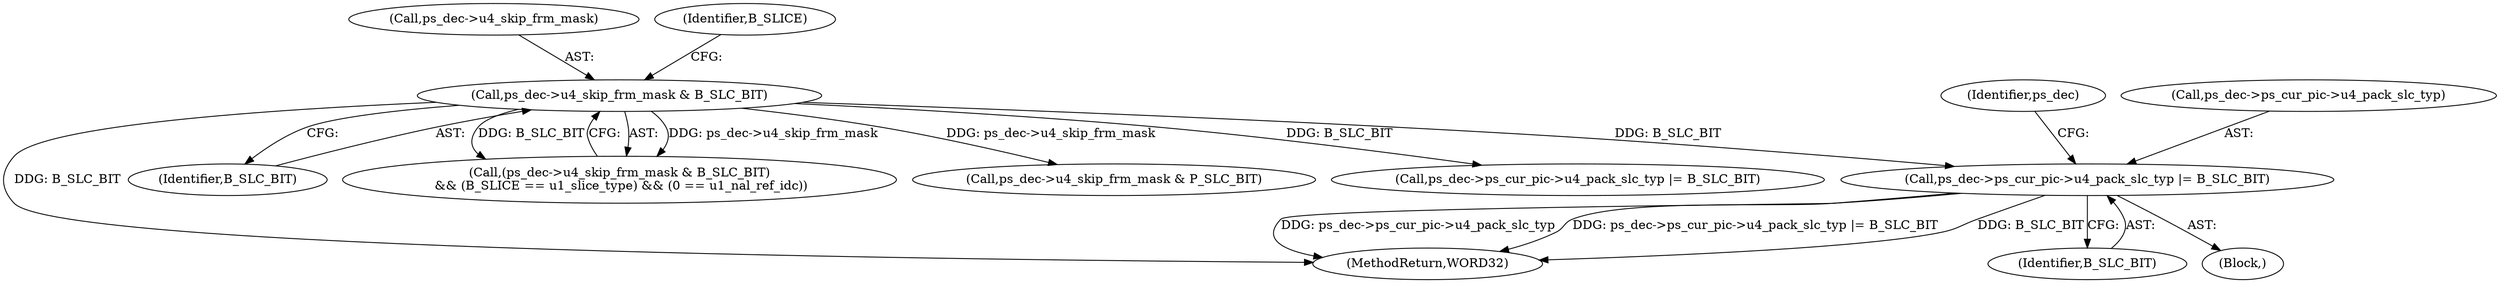 digraph "0_Android_9a00f562a612d56e7b2b989d168647db900ba6cf_0@pointer" {
"1001844" [label="(Call,ps_dec->ps_cur_pic->u4_pack_slc_typ |= B_SLC_BIT)"];
"1001814" [label="(Call,ps_dec->u4_skip_frm_mask & B_SLC_BIT)"];
"1001844" [label="(Call,ps_dec->ps_cur_pic->u4_pack_slc_typ |= B_SLC_BIT)"];
"1001815" [label="(Call,ps_dec->u4_skip_frm_mask)"];
"1001813" [label="(Call,(ps_dec->u4_skip_frm_mask & B_SLC_BIT)\n && (B_SLICE == u1_slice_type) && (0 == u1_nal_ref_idc))"];
"1002568" [label="(MethodReturn,WORD32)"];
"1001821" [label="(Identifier,B_SLICE)"];
"1001853" [label="(Identifier,ps_dec)"];
"1001814" [label="(Call,ps_dec->u4_skip_frm_mask & B_SLC_BIT)"];
"1001850" [label="(Identifier,B_SLC_BIT)"];
"1001818" [label="(Identifier,B_SLC_BIT)"];
"1001829" [label="(Call,ps_dec->u4_skip_frm_mask & P_SLC_BIT)"];
"1002465" [label="(Call,ps_dec->ps_cur_pic->u4_pack_slc_typ |= B_SLC_BIT)"];
"1001843" [label="(Block,)"];
"1001845" [label="(Call,ps_dec->ps_cur_pic->u4_pack_slc_typ)"];
"1001844" -> "1001843"  [label="AST: "];
"1001844" -> "1001850"  [label="CFG: "];
"1001845" -> "1001844"  [label="AST: "];
"1001850" -> "1001844"  [label="AST: "];
"1001853" -> "1001844"  [label="CFG: "];
"1001844" -> "1002568"  [label="DDG: B_SLC_BIT"];
"1001844" -> "1002568"  [label="DDG: ps_dec->ps_cur_pic->u4_pack_slc_typ"];
"1001844" -> "1002568"  [label="DDG: ps_dec->ps_cur_pic->u4_pack_slc_typ |= B_SLC_BIT"];
"1001814" -> "1001844"  [label="DDG: B_SLC_BIT"];
"1001814" -> "1001813"  [label="AST: "];
"1001814" -> "1001818"  [label="CFG: "];
"1001815" -> "1001814"  [label="AST: "];
"1001818" -> "1001814"  [label="AST: "];
"1001821" -> "1001814"  [label="CFG: "];
"1001813" -> "1001814"  [label="CFG: "];
"1001814" -> "1002568"  [label="DDG: B_SLC_BIT"];
"1001814" -> "1001813"  [label="DDG: ps_dec->u4_skip_frm_mask"];
"1001814" -> "1001813"  [label="DDG: B_SLC_BIT"];
"1001814" -> "1001829"  [label="DDG: ps_dec->u4_skip_frm_mask"];
"1001814" -> "1002465"  [label="DDG: B_SLC_BIT"];
}
